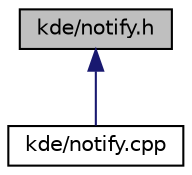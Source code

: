 digraph "kde/notify.h"
{
 // INTERACTIVE_SVG=YES
 // LATEX_PDF_SIZE
  edge [fontname="Helvetica",fontsize="10",labelfontname="Helvetica",labelfontsize="10"];
  node [fontname="Helvetica",fontsize="10",shape=record];
  Node10 [label="kde/notify.h",height=0.2,width=0.4,color="black", fillcolor="grey75", style="filled", fontcolor="black",tooltip=" "];
  Node10 -> Node11 [dir="back",color="midnightblue",fontsize="10",style="solid",fontname="Helvetica"];
  Node11 [label="kde/notify.cpp",height=0.2,width=0.4,color="black", fillcolor="white", style="filled",URL="$notify_8cpp.html",tooltip=" "];
}
